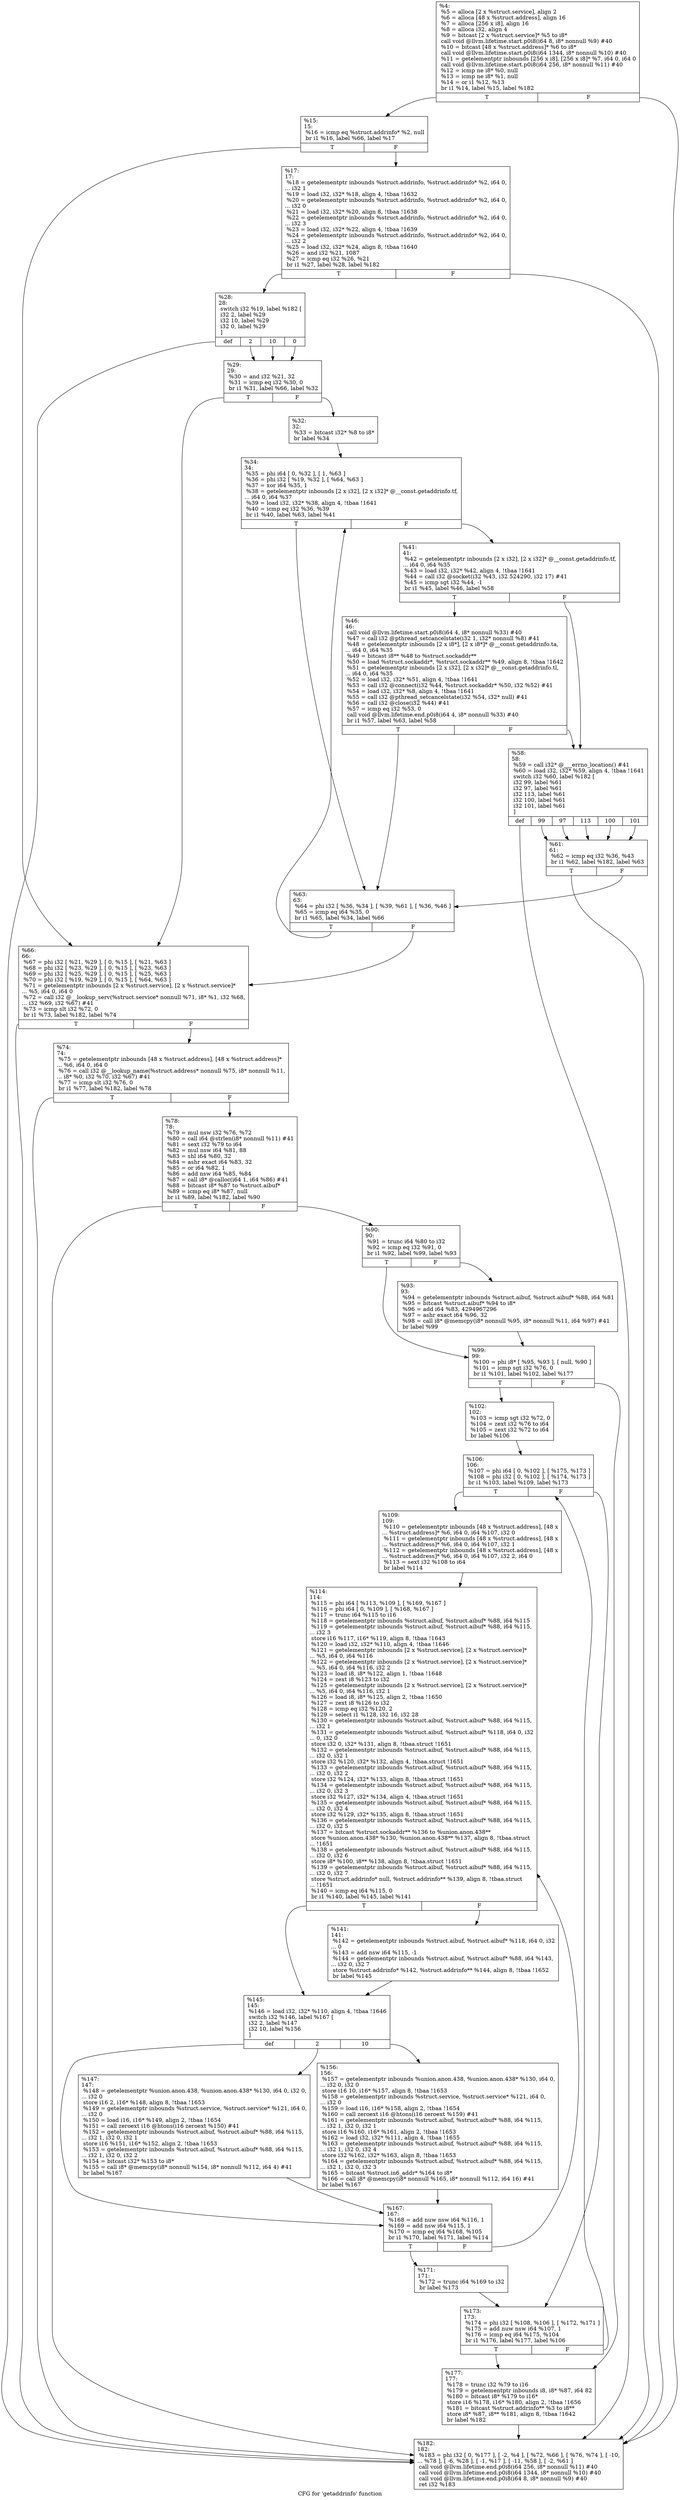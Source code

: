 digraph "CFG for 'getaddrinfo' function" {
	label="CFG for 'getaddrinfo' function";

	Node0x1ec4960 [shape=record,label="{%4:\l  %5 = alloca [2 x %struct.service], align 2\l  %6 = alloca [48 x %struct.address], align 16\l  %7 = alloca [256 x i8], align 16\l  %8 = alloca i32, align 4\l  %9 = bitcast [2 x %struct.service]* %5 to i8*\l  call void @llvm.lifetime.start.p0i8(i64 8, i8* nonnull %9) #40\l  %10 = bitcast [48 x %struct.address]* %6 to i8*\l  call void @llvm.lifetime.start.p0i8(i64 1344, i8* nonnull %10) #40\l  %11 = getelementptr inbounds [256 x i8], [256 x i8]* %7, i64 0, i64 0\l  call void @llvm.lifetime.start.p0i8(i64 256, i8* nonnull %11) #40\l  %12 = icmp ne i8* %0, null\l  %13 = icmp ne i8* %1, null\l  %14 = or i1 %12, %13\l  br i1 %14, label %15, label %182\l|{<s0>T|<s1>F}}"];
	Node0x1ec4960:s0 -> Node0x1ec4a10;
	Node0x1ec4960:s1 -> Node0x1ec5840;
	Node0x1ec4a10 [shape=record,label="{%15:\l15:                                               \l  %16 = icmp eq %struct.addrinfo* %2, null\l  br i1 %16, label %66, label %17\l|{<s0>T|<s1>F}}"];
	Node0x1ec4a10:s0 -> Node0x1ec52a0;
	Node0x1ec4a10:s1 -> Node0x1ec4f80;
	Node0x1ec4f80 [shape=record,label="{%17:\l17:                                               \l  %18 = getelementptr inbounds %struct.addrinfo, %struct.addrinfo* %2, i64 0,\l... i32 1\l  %19 = load i32, i32* %18, align 4, !tbaa !1632\l  %20 = getelementptr inbounds %struct.addrinfo, %struct.addrinfo* %2, i64 0,\l... i32 0\l  %21 = load i32, i32* %20, align 8, !tbaa !1638\l  %22 = getelementptr inbounds %struct.addrinfo, %struct.addrinfo* %2, i64 0,\l... i32 3\l  %23 = load i32, i32* %22, align 4, !tbaa !1639\l  %24 = getelementptr inbounds %struct.addrinfo, %struct.addrinfo* %2, i64 0,\l... i32 2\l  %25 = load i32, i32* %24, align 8, !tbaa !1640\l  %26 = and i32 %21, 1087\l  %27 = icmp eq i32 %26, %21\l  br i1 %27, label %28, label %182\l|{<s0>T|<s1>F}}"];
	Node0x1ec4f80:s0 -> Node0x1ec4fd0;
	Node0x1ec4f80:s1 -> Node0x1ec5840;
	Node0x1ec4fd0 [shape=record,label="{%28:\l28:                                               \l  switch i32 %19, label %182 [\l    i32 2, label %29\l    i32 10, label %29\l    i32 0, label %29\l  ]\l|{<s0>def|<s1>2|<s2>10|<s3>0}}"];
	Node0x1ec4fd0:s0 -> Node0x1ec5840;
	Node0x1ec4fd0:s1 -> Node0x1ec5020;
	Node0x1ec4fd0:s2 -> Node0x1ec5020;
	Node0x1ec4fd0:s3 -> Node0x1ec5020;
	Node0x1ec5020 [shape=record,label="{%29:\l29:                                               \l  %30 = and i32 %21, 32\l  %31 = icmp eq i32 %30, 0\l  br i1 %31, label %66, label %32\l|{<s0>T|<s1>F}}"];
	Node0x1ec5020:s0 -> Node0x1ec52a0;
	Node0x1ec5020:s1 -> Node0x1ec5070;
	Node0x1ec5070 [shape=record,label="{%32:\l32:                                               \l  %33 = bitcast i32* %8 to i8*\l  br label %34\l}"];
	Node0x1ec5070 -> Node0x1ec50c0;
	Node0x1ec50c0 [shape=record,label="{%34:\l34:                                               \l  %35 = phi i64 [ 0, %32 ], [ 1, %63 ]\l  %36 = phi i32 [ %19, %32 ], [ %64, %63 ]\l  %37 = xor i64 %35, 1\l  %38 = getelementptr inbounds [2 x i32], [2 x i32]* @__const.getaddrinfo.tf,\l... i64 0, i64 %37\l  %39 = load i32, i32* %38, align 4, !tbaa !1641\l  %40 = icmp eq i32 %36, %39\l  br i1 %40, label %63, label %41\l|{<s0>T|<s1>F}}"];
	Node0x1ec50c0:s0 -> Node0x1ec5250;
	Node0x1ec50c0:s1 -> Node0x1ec5110;
	Node0x1ec5110 [shape=record,label="{%41:\l41:                                               \l  %42 = getelementptr inbounds [2 x i32], [2 x i32]* @__const.getaddrinfo.tf,\l... i64 0, i64 %35\l  %43 = load i32, i32* %42, align 4, !tbaa !1641\l  %44 = call i32 @socket(i32 %43, i32 524290, i32 17) #41\l  %45 = icmp sgt i32 %44, -1\l  br i1 %45, label %46, label %58\l|{<s0>T|<s1>F}}"];
	Node0x1ec5110:s0 -> Node0x1ec5160;
	Node0x1ec5110:s1 -> Node0x1ec51b0;
	Node0x1ec5160 [shape=record,label="{%46:\l46:                                               \l  call void @llvm.lifetime.start.p0i8(i64 4, i8* nonnull %33) #40\l  %47 = call i32 @pthread_setcancelstate(i32 1, i32* nonnull %8) #41\l  %48 = getelementptr inbounds [2 x i8*], [2 x i8*]* @__const.getaddrinfo.ta,\l... i64 0, i64 %35\l  %49 = bitcast i8** %48 to %struct.sockaddr**\l  %50 = load %struct.sockaddr*, %struct.sockaddr** %49, align 8, !tbaa !1642\l  %51 = getelementptr inbounds [2 x i32], [2 x i32]* @__const.getaddrinfo.tl,\l... i64 0, i64 %35\l  %52 = load i32, i32* %51, align 4, !tbaa !1641\l  %53 = call i32 @connect(i32 %44, %struct.sockaddr* %50, i32 %52) #41\l  %54 = load i32, i32* %8, align 4, !tbaa !1641\l  %55 = call i32 @pthread_setcancelstate(i32 %54, i32* null) #41\l  %56 = call i32 @close(i32 %44) #41\l  %57 = icmp eq i32 %53, 0\l  call void @llvm.lifetime.end.p0i8(i64 4, i8* nonnull %33) #40\l  br i1 %57, label %63, label %58\l|{<s0>T|<s1>F}}"];
	Node0x1ec5160:s0 -> Node0x1ec5250;
	Node0x1ec5160:s1 -> Node0x1ec51b0;
	Node0x1ec51b0 [shape=record,label="{%58:\l58:                                               \l  %59 = call i32* @___errno_location() #41\l  %60 = load i32, i32* %59, align 4, !tbaa !1641\l  switch i32 %60, label %182 [\l    i32 99, label %61\l    i32 97, label %61\l    i32 113, label %61\l    i32 100, label %61\l    i32 101, label %61\l  ]\l|{<s0>def|<s1>99|<s2>97|<s3>113|<s4>100|<s5>101}}"];
	Node0x1ec51b0:s0 -> Node0x1ec5840;
	Node0x1ec51b0:s1 -> Node0x1ec5200;
	Node0x1ec51b0:s2 -> Node0x1ec5200;
	Node0x1ec51b0:s3 -> Node0x1ec5200;
	Node0x1ec51b0:s4 -> Node0x1ec5200;
	Node0x1ec51b0:s5 -> Node0x1ec5200;
	Node0x1ec5200 [shape=record,label="{%61:\l61:                                               \l  %62 = icmp eq i32 %36, %43\l  br i1 %62, label %182, label %63\l|{<s0>T|<s1>F}}"];
	Node0x1ec5200:s0 -> Node0x1ec5840;
	Node0x1ec5200:s1 -> Node0x1ec5250;
	Node0x1ec5250 [shape=record,label="{%63:\l63:                                               \l  %64 = phi i32 [ %36, %34 ], [ %39, %61 ], [ %36, %46 ]\l  %65 = icmp eq i64 %35, 0\l  br i1 %65, label %34, label %66\l|{<s0>T|<s1>F}}"];
	Node0x1ec5250:s0 -> Node0x1ec50c0;
	Node0x1ec5250:s1 -> Node0x1ec52a0;
	Node0x1ec52a0 [shape=record,label="{%66:\l66:                                               \l  %67 = phi i32 [ %21, %29 ], [ 0, %15 ], [ %21, %63 ]\l  %68 = phi i32 [ %23, %29 ], [ 0, %15 ], [ %23, %63 ]\l  %69 = phi i32 [ %25, %29 ], [ 0, %15 ], [ %25, %63 ]\l  %70 = phi i32 [ %19, %29 ], [ 0, %15 ], [ %64, %63 ]\l  %71 = getelementptr inbounds [2 x %struct.service], [2 x %struct.service]*\l... %5, i64 0, i64 0\l  %72 = call i32 @__lookup_serv(%struct.service* nonnull %71, i8* %1, i32 %68,\l... i32 %69, i32 %67) #41\l  %73 = icmp slt i32 %72, 0\l  br i1 %73, label %182, label %74\l|{<s0>T|<s1>F}}"];
	Node0x1ec52a0:s0 -> Node0x1ec5840;
	Node0x1ec52a0:s1 -> Node0x1ec52f0;
	Node0x1ec52f0 [shape=record,label="{%74:\l74:                                               \l  %75 = getelementptr inbounds [48 x %struct.address], [48 x %struct.address]*\l... %6, i64 0, i64 0\l  %76 = call i32 @__lookup_name(%struct.address* nonnull %75, i8* nonnull %11,\l... i8* %0, i32 %70, i32 %67) #41\l  %77 = icmp slt i32 %76, 0\l  br i1 %77, label %182, label %78\l|{<s0>T|<s1>F}}"];
	Node0x1ec52f0:s0 -> Node0x1ec5840;
	Node0x1ec52f0:s1 -> Node0x1ec5340;
	Node0x1ec5340 [shape=record,label="{%78:\l78:                                               \l  %79 = mul nsw i32 %76, %72\l  %80 = call i64 @strlen(i8* nonnull %11) #41\l  %81 = sext i32 %79 to i64\l  %82 = mul nsw i64 %81, 88\l  %83 = shl i64 %80, 32\l  %84 = ashr exact i64 %83, 32\l  %85 = or i64 %82, 1\l  %86 = add nsw i64 %85, %84\l  %87 = call i8* @calloc(i64 1, i64 %86) #41\l  %88 = bitcast i8* %87 to %struct.aibuf*\l  %89 = icmp eq i8* %87, null\l  br i1 %89, label %182, label %90\l|{<s0>T|<s1>F}}"];
	Node0x1ec5340:s0 -> Node0x1ec5840;
	Node0x1ec5340:s1 -> Node0x1ec5390;
	Node0x1ec5390 [shape=record,label="{%90:\l90:                                               \l  %91 = trunc i64 %80 to i32\l  %92 = icmp eq i32 %91, 0\l  br i1 %92, label %99, label %93\l|{<s0>T|<s1>F}}"];
	Node0x1ec5390:s0 -> Node0x1ec5430;
	Node0x1ec5390:s1 -> Node0x1ec53e0;
	Node0x1ec53e0 [shape=record,label="{%93:\l93:                                               \l  %94 = getelementptr inbounds %struct.aibuf, %struct.aibuf* %88, i64 %81\l  %95 = bitcast %struct.aibuf* %94 to i8*\l  %96 = add i64 %83, 4294967296\l  %97 = ashr exact i64 %96, 32\l  %98 = call i8* @memcpy(i8* nonnull %95, i8* nonnull %11, i64 %97) #41\l  br label %99\l}"];
	Node0x1ec53e0 -> Node0x1ec5430;
	Node0x1ec5430 [shape=record,label="{%99:\l99:                                               \l  %100 = phi i8* [ %95, %93 ], [ null, %90 ]\l  %101 = icmp sgt i32 %76, 0\l  br i1 %101, label %102, label %177\l|{<s0>T|<s1>F}}"];
	Node0x1ec5430:s0 -> Node0x1ec5480;
	Node0x1ec5430:s1 -> Node0x1ec57f0;
	Node0x1ec5480 [shape=record,label="{%102:\l102:                                              \l  %103 = icmp sgt i32 %72, 0\l  %104 = zext i32 %76 to i64\l  %105 = zext i32 %72 to i64\l  br label %106\l}"];
	Node0x1ec5480 -> Node0x1ec54d0;
	Node0x1ec54d0 [shape=record,label="{%106:\l106:                                              \l  %107 = phi i64 [ 0, %102 ], [ %175, %173 ]\l  %108 = phi i32 [ 0, %102 ], [ %174, %173 ]\l  br i1 %103, label %109, label %173\l|{<s0>T|<s1>F}}"];
	Node0x1ec54d0:s0 -> Node0x1ec5520;
	Node0x1ec54d0:s1 -> Node0x1ec57a0;
	Node0x1ec5520 [shape=record,label="{%109:\l109:                                              \l  %110 = getelementptr inbounds [48 x %struct.address], [48 x\l... %struct.address]* %6, i64 0, i64 %107, i32 0\l  %111 = getelementptr inbounds [48 x %struct.address], [48 x\l... %struct.address]* %6, i64 0, i64 %107, i32 1\l  %112 = getelementptr inbounds [48 x %struct.address], [48 x\l... %struct.address]* %6, i64 0, i64 %107, i32 2, i64 0\l  %113 = sext i32 %108 to i64\l  br label %114\l}"];
	Node0x1ec5520 -> Node0x1ec5570;
	Node0x1ec5570 [shape=record,label="{%114:\l114:                                              \l  %115 = phi i64 [ %113, %109 ], [ %169, %167 ]\l  %116 = phi i64 [ 0, %109 ], [ %168, %167 ]\l  %117 = trunc i64 %115 to i16\l  %118 = getelementptr inbounds %struct.aibuf, %struct.aibuf* %88, i64 %115\l  %119 = getelementptr inbounds %struct.aibuf, %struct.aibuf* %88, i64 %115,\l... i32 3\l  store i16 %117, i16* %119, align 8, !tbaa !1643\l  %120 = load i32, i32* %110, align 4, !tbaa !1646\l  %121 = getelementptr inbounds [2 x %struct.service], [2 x %struct.service]*\l... %5, i64 0, i64 %116\l  %122 = getelementptr inbounds [2 x %struct.service], [2 x %struct.service]*\l... %5, i64 0, i64 %116, i32 2\l  %123 = load i8, i8* %122, align 1, !tbaa !1648\l  %124 = zext i8 %123 to i32\l  %125 = getelementptr inbounds [2 x %struct.service], [2 x %struct.service]*\l... %5, i64 0, i64 %116, i32 1\l  %126 = load i8, i8* %125, align 2, !tbaa !1650\l  %127 = zext i8 %126 to i32\l  %128 = icmp eq i32 %120, 2\l  %129 = select i1 %128, i32 16, i32 28\l  %130 = getelementptr inbounds %struct.aibuf, %struct.aibuf* %88, i64 %115,\l... i32 1\l  %131 = getelementptr inbounds %struct.aibuf, %struct.aibuf* %118, i64 0, i32\l... 0, i32 0\l  store i32 0, i32* %131, align 8, !tbaa.struct !1651\l  %132 = getelementptr inbounds %struct.aibuf, %struct.aibuf* %88, i64 %115,\l... i32 0, i32 1\l  store i32 %120, i32* %132, align 4, !tbaa.struct !1651\l  %133 = getelementptr inbounds %struct.aibuf, %struct.aibuf* %88, i64 %115,\l... i32 0, i32 2\l  store i32 %124, i32* %133, align 8, !tbaa.struct !1651\l  %134 = getelementptr inbounds %struct.aibuf, %struct.aibuf* %88, i64 %115,\l... i32 0, i32 3\l  store i32 %127, i32* %134, align 4, !tbaa.struct !1651\l  %135 = getelementptr inbounds %struct.aibuf, %struct.aibuf* %88, i64 %115,\l... i32 0, i32 4\l  store i32 %129, i32* %135, align 8, !tbaa.struct !1651\l  %136 = getelementptr inbounds %struct.aibuf, %struct.aibuf* %88, i64 %115,\l... i32 0, i32 5\l  %137 = bitcast %struct.sockaddr** %136 to %union.anon.438**\l  store %union.anon.438* %130, %union.anon.438** %137, align 8, !tbaa.struct\l... !1651\l  %138 = getelementptr inbounds %struct.aibuf, %struct.aibuf* %88, i64 %115,\l... i32 0, i32 6\l  store i8* %100, i8** %138, align 8, !tbaa.struct !1651\l  %139 = getelementptr inbounds %struct.aibuf, %struct.aibuf* %88, i64 %115,\l... i32 0, i32 7\l  store %struct.addrinfo* null, %struct.addrinfo** %139, align 8, !tbaa.struct\l... !1651\l  %140 = icmp eq i64 %115, 0\l  br i1 %140, label %145, label %141\l|{<s0>T|<s1>F}}"];
	Node0x1ec5570:s0 -> Node0x1ec5610;
	Node0x1ec5570:s1 -> Node0x1ec55c0;
	Node0x1ec55c0 [shape=record,label="{%141:\l141:                                              \l  %142 = getelementptr inbounds %struct.aibuf, %struct.aibuf* %118, i64 0, i32\l... 0\l  %143 = add nsw i64 %115, -1\l  %144 = getelementptr inbounds %struct.aibuf, %struct.aibuf* %88, i64 %143,\l... i32 0, i32 7\l  store %struct.addrinfo* %142, %struct.addrinfo** %144, align 8, !tbaa !1652\l  br label %145\l}"];
	Node0x1ec55c0 -> Node0x1ec5610;
	Node0x1ec5610 [shape=record,label="{%145:\l145:                                              \l  %146 = load i32, i32* %110, align 4, !tbaa !1646\l  switch i32 %146, label %167 [\l    i32 2, label %147\l    i32 10, label %156\l  ]\l|{<s0>def|<s1>2|<s2>10}}"];
	Node0x1ec5610:s0 -> Node0x1ec5700;
	Node0x1ec5610:s1 -> Node0x1ec5660;
	Node0x1ec5610:s2 -> Node0x1ec56b0;
	Node0x1ec5660 [shape=record,label="{%147:\l147:                                              \l  %148 = getelementptr %union.anon.438, %union.anon.438* %130, i64 0, i32 0,\l... i32 0\l  store i16 2, i16* %148, align 8, !tbaa !1653\l  %149 = getelementptr inbounds %struct.service, %struct.service* %121, i64 0,\l... i32 0\l  %150 = load i16, i16* %149, align 2, !tbaa !1654\l  %151 = call zeroext i16 @htons(i16 zeroext %150) #41\l  %152 = getelementptr inbounds %struct.aibuf, %struct.aibuf* %88, i64 %115,\l... i32 1, i32 0, i32 1\l  store i16 %151, i16* %152, align 2, !tbaa !1653\l  %153 = getelementptr inbounds %struct.aibuf, %struct.aibuf* %88, i64 %115,\l... i32 1, i32 0, i32 2\l  %154 = bitcast i32* %153 to i8*\l  %155 = call i8* @memcpy(i8* nonnull %154, i8* nonnull %112, i64 4) #41\l  br label %167\l}"];
	Node0x1ec5660 -> Node0x1ec5700;
	Node0x1ec56b0 [shape=record,label="{%156:\l156:                                              \l  %157 = getelementptr inbounds %union.anon.438, %union.anon.438* %130, i64 0,\l... i32 0, i32 0\l  store i16 10, i16* %157, align 8, !tbaa !1653\l  %158 = getelementptr inbounds %struct.service, %struct.service* %121, i64 0,\l... i32 0\l  %159 = load i16, i16* %158, align 2, !tbaa !1654\l  %160 = call zeroext i16 @htons(i16 zeroext %159) #41\l  %161 = getelementptr inbounds %struct.aibuf, %struct.aibuf* %88, i64 %115,\l... i32 1, i32 0, i32 1\l  store i16 %160, i16* %161, align 2, !tbaa !1653\l  %162 = load i32, i32* %111, align 4, !tbaa !1655\l  %163 = getelementptr inbounds %struct.aibuf, %struct.aibuf* %88, i64 %115,\l... i32 1, i32 0, i32 4\l  store i32 %162, i32* %163, align 8, !tbaa !1653\l  %164 = getelementptr inbounds %struct.aibuf, %struct.aibuf* %88, i64 %115,\l... i32 1, i32 0, i32 3\l  %165 = bitcast %struct.in6_addr* %164 to i8*\l  %166 = call i8* @memcpy(i8* nonnull %165, i8* nonnull %112, i64 16) #41\l  br label %167\l}"];
	Node0x1ec56b0 -> Node0x1ec5700;
	Node0x1ec5700 [shape=record,label="{%167:\l167:                                              \l  %168 = add nuw nsw i64 %116, 1\l  %169 = add nsw i64 %115, 1\l  %170 = icmp eq i64 %168, %105\l  br i1 %170, label %171, label %114\l|{<s0>T|<s1>F}}"];
	Node0x1ec5700:s0 -> Node0x1ec5750;
	Node0x1ec5700:s1 -> Node0x1ec5570;
	Node0x1ec5750 [shape=record,label="{%171:\l171:                                              \l  %172 = trunc i64 %169 to i32\l  br label %173\l}"];
	Node0x1ec5750 -> Node0x1ec57a0;
	Node0x1ec57a0 [shape=record,label="{%173:\l173:                                              \l  %174 = phi i32 [ %108, %106 ], [ %172, %171 ]\l  %175 = add nuw nsw i64 %107, 1\l  %176 = icmp eq i64 %175, %104\l  br i1 %176, label %177, label %106\l|{<s0>T|<s1>F}}"];
	Node0x1ec57a0:s0 -> Node0x1ec57f0;
	Node0x1ec57a0:s1 -> Node0x1ec54d0;
	Node0x1ec57f0 [shape=record,label="{%177:\l177:                                              \l  %178 = trunc i32 %79 to i16\l  %179 = getelementptr inbounds i8, i8* %87, i64 82\l  %180 = bitcast i8* %179 to i16*\l  store i16 %178, i16* %180, align 2, !tbaa !1656\l  %181 = bitcast %struct.addrinfo** %3 to i8**\l  store i8* %87, i8** %181, align 8, !tbaa !1642\l  br label %182\l}"];
	Node0x1ec57f0 -> Node0x1ec5840;
	Node0x1ec5840 [shape=record,label="{%182:\l182:                                              \l  %183 = phi i32 [ 0, %177 ], [ -2, %4 ], [ %72, %66 ], [ %76, %74 ], [ -10,\l... %78 ], [ -6, %28 ], [ -1, %17 ], [ -11, %58 ], [ -2, %61 ]\l  call void @llvm.lifetime.end.p0i8(i64 256, i8* nonnull %11) #40\l  call void @llvm.lifetime.end.p0i8(i64 1344, i8* nonnull %10) #40\l  call void @llvm.lifetime.end.p0i8(i64 8, i8* nonnull %9) #40\l  ret i32 %183\l}"];
}
